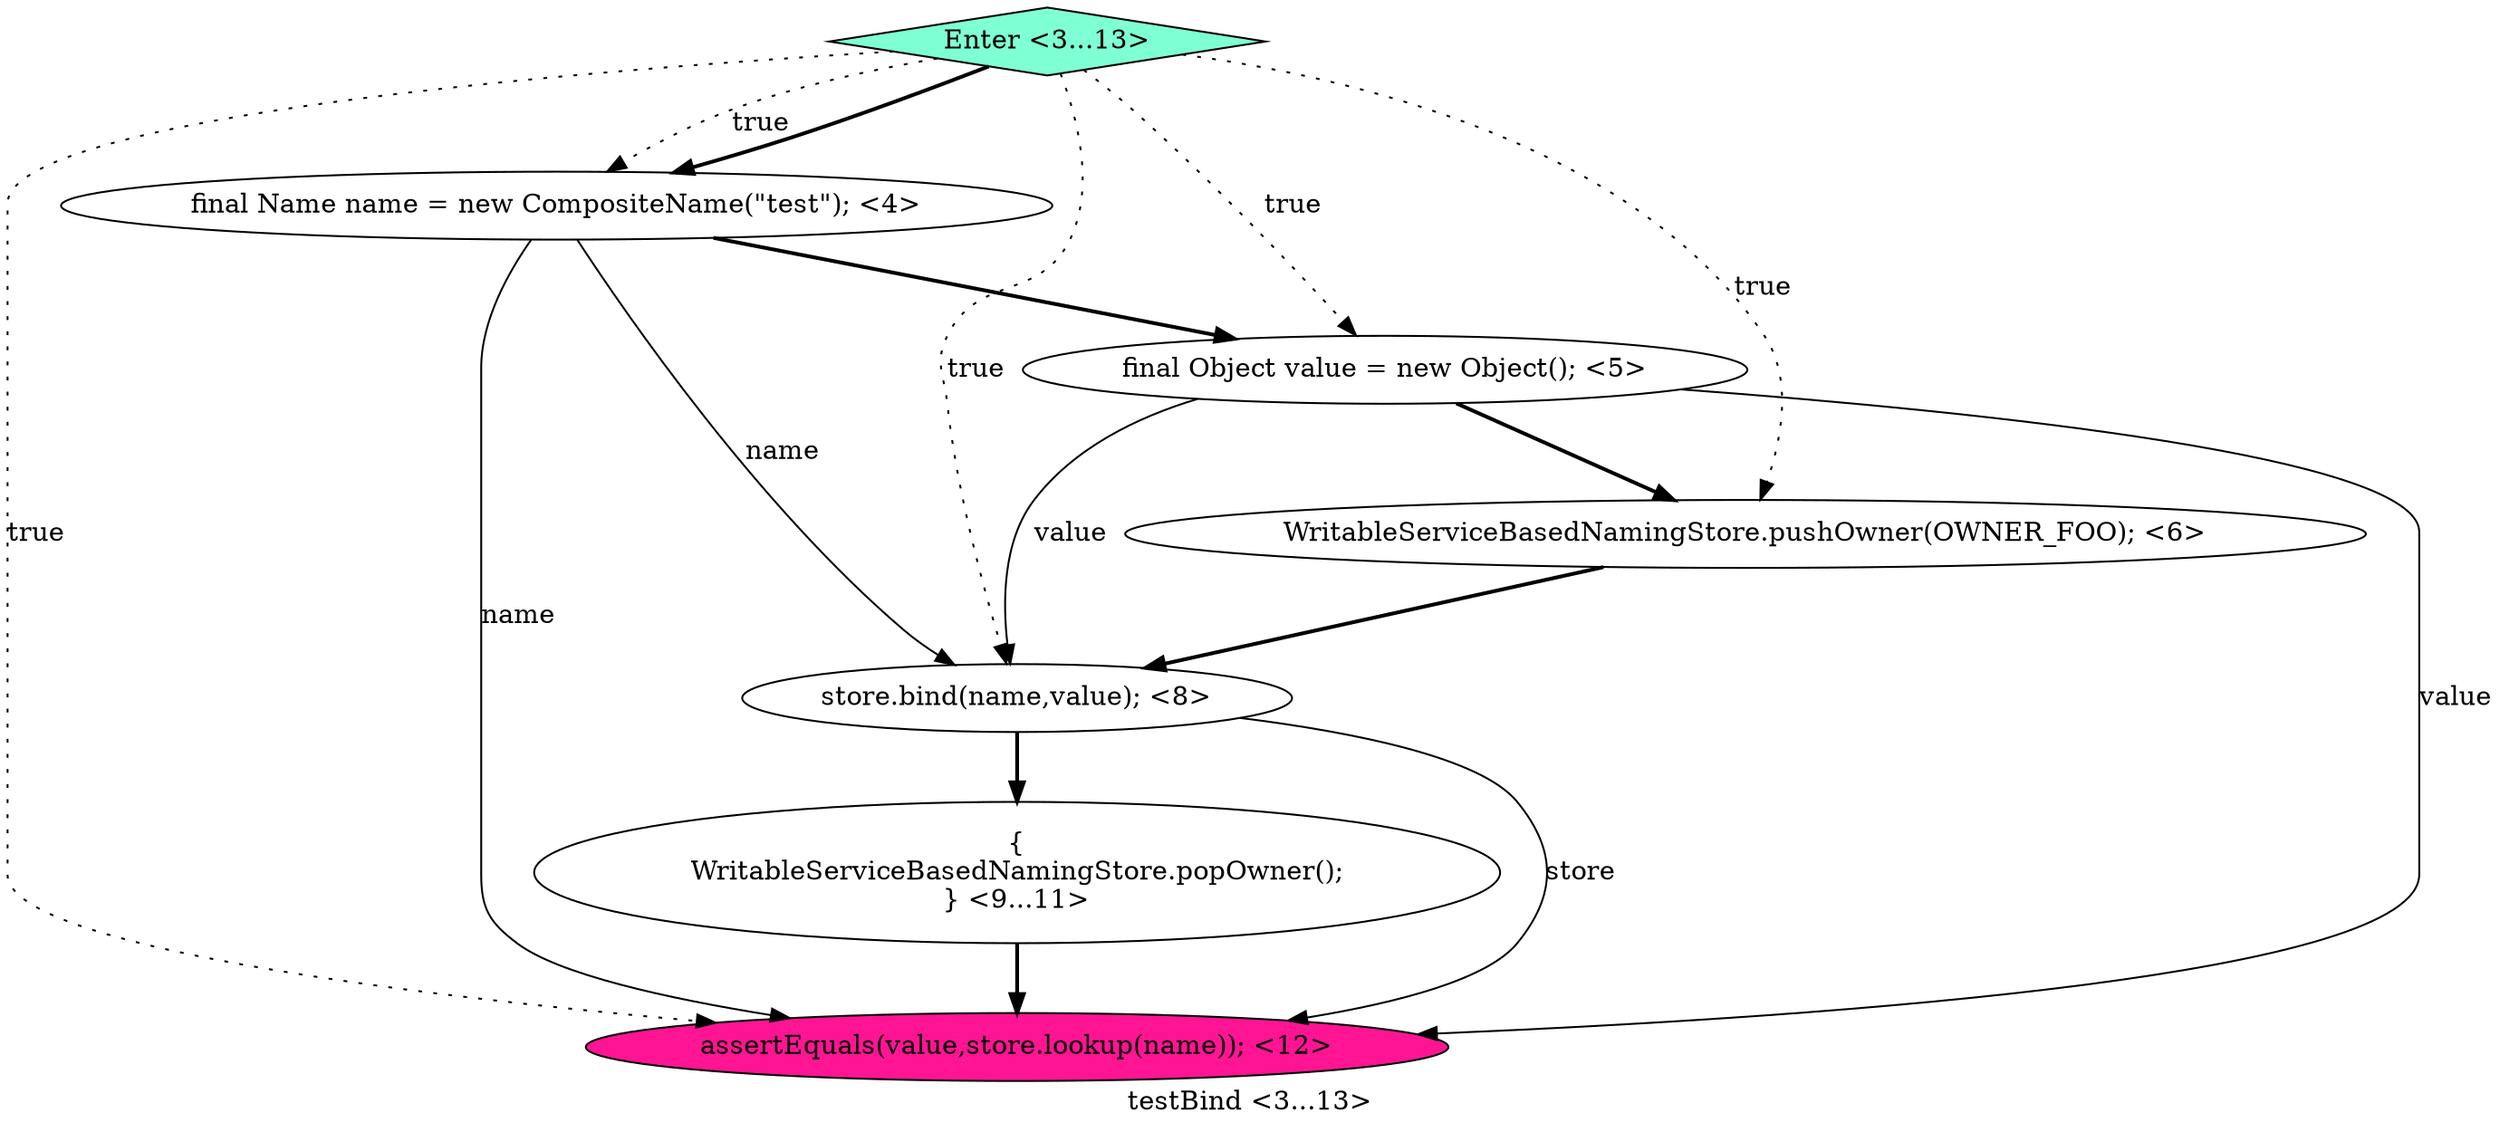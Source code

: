 digraph PDG {
label = "testBind <3...13>";
0.5 [style = filled, label = "assertEquals(value,store.lookup(name)); <12>", fillcolor = deeppink, shape = ellipse];
0.2 [style = filled, label = "WritableServiceBasedNamingStore.pushOwner(OWNER_FOO); <6>", fillcolor = white, shape = ellipse];
0.4 [style = filled, label = "{
WritableServiceBasedNamingStore.popOwner();
} <9...11>", fillcolor = white, shape = ellipse];
0.1 [style = filled, label = "final Object value = new Object(); <5>", fillcolor = white, shape = ellipse];
0.6 [style = filled, label = "Enter <3...13>", fillcolor = aquamarine, shape = diamond];
0.0 [style = filled, label = "final Name name = new CompositeName(\"test\"); <4>", fillcolor = white, shape = ellipse];
0.3 [style = filled, label = "store.bind(name,value); <8>", fillcolor = white, shape = ellipse];
0.0 -> 0.1 [style = bold, label=""];
0.0 -> 0.3 [style = solid, label="name"];
0.0 -> 0.5 [style = solid, label="name"];
0.1 -> 0.2 [style = bold, label=""];
0.1 -> 0.3 [style = solid, label="value"];
0.1 -> 0.5 [style = solid, label="value"];
0.2 -> 0.3 [style = bold, label=""];
0.3 -> 0.4 [style = bold, label=""];
0.3 -> 0.5 [style = solid, label="store"];
0.4 -> 0.5 [style = bold, label=""];
0.6 -> 0.0 [style = dotted, label="true"];
0.6 -> 0.0 [style = bold, label=""];
0.6 -> 0.1 [style = dotted, label="true"];
0.6 -> 0.2 [style = dotted, label="true"];
0.6 -> 0.3 [style = dotted, label="true"];
0.6 -> 0.5 [style = dotted, label="true"];
}

